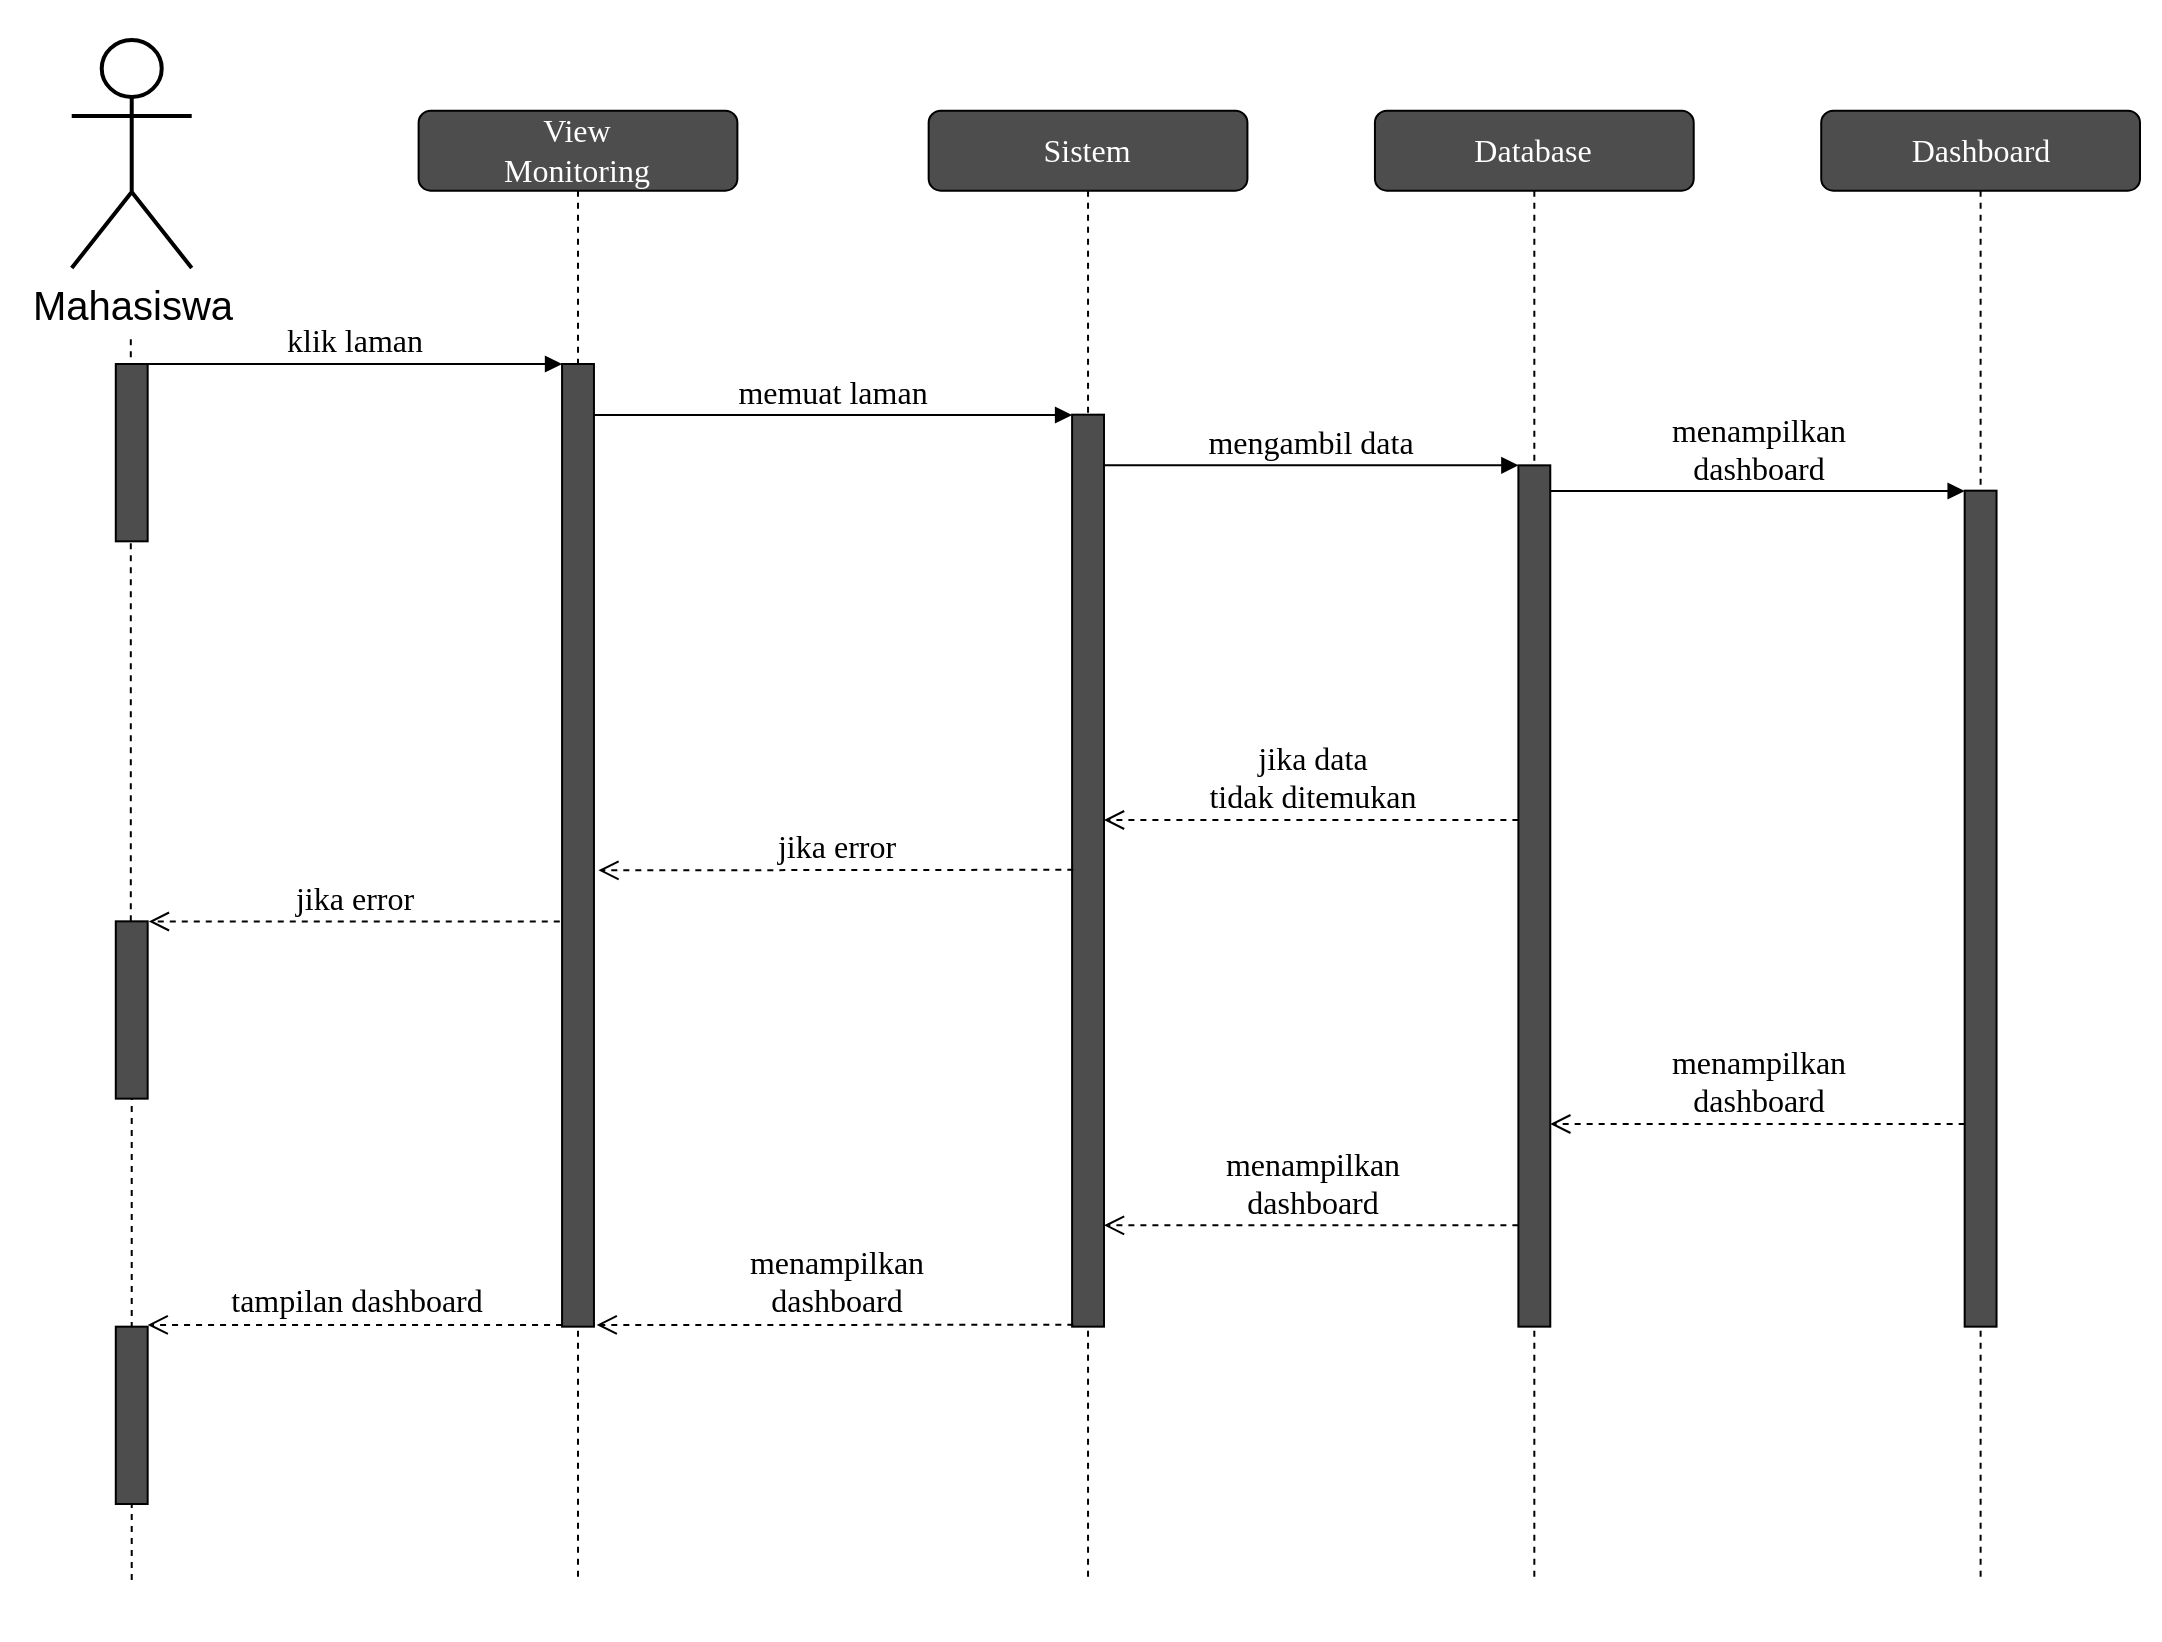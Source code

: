 <mxfile version="21.3.3" type="github">
  <diagram name="Page-1" id="13e1069c-82ec-6db2-03f1-153e76fe0fe0">
    <mxGraphModel dx="1835" dy="1042" grid="1" gridSize="10" guides="1" tooltips="1" connect="1" arrows="1" fold="1" page="1" pageScale="1" pageWidth="1100" pageHeight="850" background="none" math="0" shadow="0">
      <root>
        <mxCell id="0" />
        <mxCell id="1" parent="0" />
        <mxCell id="cns3QZBM6Dh4RrpcEmck-20" value="" style="shape=image;verticalLabelPosition=bottom;labelBackgroundColor=default;verticalAlign=top;imageAspect=0;image=https://coolbackgrounds.io/images/backgrounds/white/pure-white-background-85a2a7fd.jpg;fontSize=16;" vertex="1" parent="1">
          <mxGeometry x="10" y="10" width="1080" height="820" as="geometry" />
        </mxCell>
        <mxCell id="7baba1c4bc27f4b0-2" value="&lt;font color=&quot;#ffffff&quot; style=&quot;font-size: 16px;&quot;&gt;View&lt;br&gt;Monitoring&lt;/font&gt;" style="shape=umlLifeline;perimeter=lifelinePerimeter;whiteSpace=wrap;html=1;container=1;collapsible=0;recursiveResize=0;outlineConnect=0;rounded=1;shadow=0;comic=0;labelBackgroundColor=none;strokeWidth=1;fontFamily=Verdana;fontSize=12;align=center;fillColor=#4D4D4D;" parent="1" vertex="1">
          <mxGeometry x="219.31" y="65.333" width="159.387" height="734.667" as="geometry" />
        </mxCell>
        <mxCell id="7baba1c4bc27f4b0-10" value="" style="html=1;points=[];perimeter=orthogonalPerimeter;rounded=0;shadow=0;comic=0;labelBackgroundColor=none;strokeWidth=1;fontFamily=Verdana;fontSize=12;align=center;fillColor=#4D4D4D;" parent="7baba1c4bc27f4b0-2" vertex="1">
          <mxGeometry x="71.724" y="126.667" width="15.939" height="481.333" as="geometry" />
        </mxCell>
        <mxCell id="cns3QZBM6Dh4RrpcEmck-18" value="tampilan dashboard" style="html=1;verticalAlign=bottom;endArrow=open;dashed=1;endSize=8;labelBackgroundColor=none;fontFamily=Verdana;fontSize=16;edgeStyle=elbowEdgeStyle;elbow=vertical;" edge="1" parent="7baba1c4bc27f4b0-2">
          <mxGeometry relative="1" as="geometry">
            <mxPoint x="-135.479" y="607.126" as="targetPoint" />
            <Array as="points">
              <mxPoint x="-79.693" y="607.126" />
              <mxPoint x="-15.939" y="505.793" />
              <mxPoint x="31.877" y="328.459" />
            </Array>
            <mxPoint x="71.724" y="607.126" as="sourcePoint" />
          </mxGeometry>
        </mxCell>
        <mxCell id="7baba1c4bc27f4b0-3" value="&lt;font color=&quot;#ffffff&quot; style=&quot;font-size: 16px;&quot;&gt;Sistem&lt;/font&gt;" style="shape=umlLifeline;perimeter=lifelinePerimeter;whiteSpace=wrap;html=1;container=1;collapsible=0;recursiveResize=0;outlineConnect=0;rounded=1;shadow=0;comic=0;labelBackgroundColor=none;strokeWidth=1;fontFamily=Verdana;fontSize=12;align=center;fillColor=#4D4D4D;" parent="1" vertex="1">
          <mxGeometry x="474.33" y="65.333" width="159.387" height="734.667" as="geometry" />
        </mxCell>
        <mxCell id="7baba1c4bc27f4b0-13" value="" style="html=1;points=[];perimeter=orthogonalPerimeter;rounded=0;shadow=0;comic=0;labelBackgroundColor=none;strokeWidth=1;fontFamily=Verdana;fontSize=12;align=center;fillColor=#4D4D4D;" parent="7baba1c4bc27f4b0-3" vertex="1">
          <mxGeometry x="71.724" y="152" width="15.939" height="456" as="geometry" />
        </mxCell>
        <mxCell id="7baba1c4bc27f4b0-4" value="&lt;font color=&quot;#ffffff&quot; style=&quot;font-size: 16px; background-color: rgb(77, 77, 77);&quot;&gt;Database&lt;/font&gt;" style="shape=umlLifeline;perimeter=lifelinePerimeter;whiteSpace=wrap;html=1;container=1;collapsible=0;recursiveResize=0;outlineConnect=0;rounded=1;shadow=0;comic=0;labelBackgroundColor=none;strokeWidth=1;fontFamily=Verdana;fontSize=12;align=center;fillColor=#4D4D4D;" parent="1" vertex="1">
          <mxGeometry x="697.471" y="65.333" width="159.387" height="734.667" as="geometry" />
        </mxCell>
        <mxCell id="cns3QZBM6Dh4RrpcEmck-15" value="menampilkan&lt;br style=&quot;border-color: var(--border-color); font-size: 16px;&quot;&gt;dashboard" style="html=1;verticalAlign=bottom;endArrow=open;dashed=1;endSize=8;labelBackgroundColor=none;fontFamily=Verdana;fontSize=16;edgeStyle=elbowEdgeStyle;elbow=vertical;" edge="1" parent="7baba1c4bc27f4b0-4">
          <mxGeometry relative="1" as="geometry">
            <mxPoint x="-135.479" y="557.333" as="targetPoint" />
            <Array as="points">
              <mxPoint x="-79.693" y="557.333" />
              <mxPoint x="-15.939" y="456" />
              <mxPoint x="31.877" y="278.667" />
            </Array>
            <mxPoint x="71.724" y="557.333" as="sourcePoint" />
          </mxGeometry>
        </mxCell>
        <mxCell id="7baba1c4bc27f4b0-5" value="&lt;font color=&quot;#ffffff&quot; style=&quot;font-size: 16px; background-color: rgb(77, 77, 77);&quot;&gt;Dashboard&lt;/font&gt;" style="shape=umlLifeline;perimeter=lifelinePerimeter;whiteSpace=wrap;html=1;container=1;collapsible=0;recursiveResize=0;outlineConnect=0;rounded=1;shadow=0;comic=0;labelBackgroundColor=none;strokeWidth=1;fontFamily=Verdana;fontSize=12;align=center;fillColor=#4D4D4D;" parent="1" vertex="1">
          <mxGeometry x="920.613" y="65.333" width="159.387" height="734.667" as="geometry" />
        </mxCell>
        <mxCell id="7baba1c4bc27f4b0-16" value="" style="html=1;points=[];perimeter=orthogonalPerimeter;rounded=0;shadow=0;comic=0;labelBackgroundColor=none;strokeWidth=1;fontFamily=Verdana;fontSize=12;align=center;fillColor=#4D4D4D;" parent="1" vertex="1">
          <mxGeometry x="769.195" y="242.667" width="15.939" height="430.667" as="geometry" />
        </mxCell>
        <mxCell id="7baba1c4bc27f4b0-17" value="mengambil data" style="html=1;verticalAlign=bottom;endArrow=block;labelBackgroundColor=none;fontFamily=Verdana;fontSize=16;edgeStyle=elbowEdgeStyle;elbow=vertical;" parent="1" source="7baba1c4bc27f4b0-13" target="7baba1c4bc27f4b0-16" edge="1">
          <mxGeometry relative="1" as="geometry">
            <mxPoint x="649.655" y="242.667" as="sourcePoint" />
            <Array as="points">
              <mxPoint x="569.962" y="242.667" />
            </Array>
          </mxGeometry>
        </mxCell>
        <mxCell id="7baba1c4bc27f4b0-19" value="" style="html=1;points=[];perimeter=orthogonalPerimeter;rounded=0;shadow=0;comic=0;labelBackgroundColor=none;strokeWidth=1;fontFamily=Verdana;fontSize=12;align=center;fillColor=#4D4D4D;" parent="1" vertex="1">
          <mxGeometry x="992.337" y="255.333" width="15.939" height="418" as="geometry" />
        </mxCell>
        <mxCell id="7baba1c4bc27f4b0-20" value="menampilkan&lt;br style=&quot;font-size: 16px;&quot;&gt;dashboard" style="html=1;verticalAlign=bottom;endArrow=block;entryX=0;entryY=0;labelBackgroundColor=none;fontFamily=Verdana;fontSize=16;edgeStyle=elbowEdgeStyle;elbow=vertical;" parent="1" source="7baba1c4bc27f4b0-16" target="7baba1c4bc27f4b0-19" edge="1">
          <mxGeometry relative="1" as="geometry">
            <mxPoint x="872.797" y="255.333" as="sourcePoint" />
          </mxGeometry>
        </mxCell>
        <mxCell id="7baba1c4bc27f4b0-21" value="menampilkan&lt;br style=&quot;border-color: var(--border-color); font-size: 16px;&quot;&gt;dashboard" style="html=1;verticalAlign=bottom;endArrow=open;dashed=1;endSize=8;labelBackgroundColor=none;fontFamily=Verdana;fontSize=16;edgeStyle=elbowEdgeStyle;elbow=vertical;" parent="1" source="7baba1c4bc27f4b0-19" target="7baba1c4bc27f4b0-16" edge="1">
          <mxGeometry relative="1" as="geometry">
            <mxPoint x="872.797" y="351.6" as="targetPoint" />
            <Array as="points">
              <mxPoint x="840.92" y="572" />
              <mxPoint x="904.674" y="470.667" />
              <mxPoint x="952.49" y="293.333" />
            </Array>
          </mxGeometry>
        </mxCell>
        <mxCell id="7baba1c4bc27f4b0-11" value="&lt;font style=&quot;font-size: 16px;&quot;&gt;klik laman&lt;/font&gt;" style="html=1;verticalAlign=bottom;endArrow=block;entryX=0;entryY=0;labelBackgroundColor=none;fontFamily=Verdana;fontSize=12;edgeStyle=elbowEdgeStyle;elbow=vertical;" parent="1" source="7baba1c4bc27f4b0-9" target="7baba1c4bc27f4b0-10" edge="1">
          <mxGeometry relative="1" as="geometry">
            <mxPoint x="187.433" y="204.667" as="sourcePoint" />
          </mxGeometry>
        </mxCell>
        <mxCell id="7baba1c4bc27f4b0-14" value="memuat laman" style="html=1;verticalAlign=bottom;endArrow=block;entryX=0;entryY=0;labelBackgroundColor=none;fontFamily=Verdana;fontSize=16;edgeStyle=elbowEdgeStyle;elbow=vertical;" parent="1" source="7baba1c4bc27f4b0-10" target="7baba1c4bc27f4b0-13" edge="1">
          <mxGeometry relative="1" as="geometry">
            <mxPoint x="426.513" y="217.333" as="sourcePoint" />
          </mxGeometry>
        </mxCell>
        <mxCell id="cns3QZBM6Dh4RrpcEmck-2" value="&lt;font style=&quot;font-size: 20px;&quot;&gt;Mahasiswa&lt;/font&gt;" style="shape=umlActor;verticalLabelPosition=bottom;verticalAlign=top;html=1;outlineConnect=0;strokeWidth=2;strokeColor=#000000;" vertex="1" parent="1">
          <mxGeometry x="45.86" y="30" width="60" height="114" as="geometry" />
        </mxCell>
        <mxCell id="cns3QZBM6Dh4RrpcEmck-6" value="jika error" style="html=1;verticalAlign=bottom;endArrow=open;dashed=1;endSize=8;labelBackgroundColor=none;fontFamily=Verdana;fontSize=16;entryX=1.038;entryY=0.001;entryDx=0;entryDy=0;entryPerimeter=0;exitX=-0.072;exitY=0.579;exitDx=0;exitDy=0;exitPerimeter=0;" edge="1" parent="1" source="7baba1c4bc27f4b0-10" target="cns3QZBM6Dh4RrpcEmck-10">
          <mxGeometry relative="1" as="geometry">
            <mxPoint x="123.678" y="470.667" as="targetPoint" />
            <mxPoint x="267.126" y="470.667" as="sourcePoint" />
          </mxGeometry>
        </mxCell>
        <mxCell id="cns3QZBM6Dh4RrpcEmck-9" value="" style="endArrow=none;dashed=1;html=1;rounded=0;" edge="1" parent="1" source="cns3QZBM6Dh4RrpcEmck-10">
          <mxGeometry width="50" height="50" relative="1" as="geometry">
            <mxPoint x="75.862" y="800" as="sourcePoint" />
            <mxPoint x="75.4" y="179.333" as="targetPoint" />
          </mxGeometry>
        </mxCell>
        <mxCell id="7baba1c4bc27f4b0-9" value="" style="html=1;points=[];perimeter=orthogonalPerimeter;rounded=0;shadow=0;comic=0;labelBackgroundColor=none;strokeWidth=1;fontFamily=Verdana;fontSize=12;align=center;fillColor=#4D4D4D;" parent="1" vertex="1">
          <mxGeometry x="67.893" y="192" width="15.939" height="88.667" as="geometry" />
        </mxCell>
        <mxCell id="cns3QZBM6Dh4RrpcEmck-11" value="" style="endArrow=none;dashed=1;html=1;rounded=0;" edge="1" parent="1" target="cns3QZBM6Dh4RrpcEmck-10">
          <mxGeometry width="50" height="50" relative="1" as="geometry">
            <mxPoint x="75.862" y="800" as="sourcePoint" />
            <mxPoint x="75.4" y="179.333" as="targetPoint" />
          </mxGeometry>
        </mxCell>
        <mxCell id="cns3QZBM6Dh4RrpcEmck-10" value="" style="html=1;points=[];perimeter=orthogonalPerimeter;rounded=0;shadow=0;comic=0;labelBackgroundColor=none;strokeWidth=1;fontFamily=Verdana;fontSize=12;align=center;fillColor=#4D4D4D;" vertex="1" parent="1">
          <mxGeometry x="67.893" y="470.667" width="15.939" height="88.667" as="geometry" />
        </mxCell>
        <mxCell id="cns3QZBM6Dh4RrpcEmck-13" value="jika data&lt;br style=&quot;font-size: 16px;&quot;&gt;tidak ditemukan" style="html=1;verticalAlign=bottom;endArrow=open;dashed=1;endSize=8;labelBackgroundColor=none;fontFamily=Verdana;fontSize=16;entryX=1.038;entryY=0.001;entryDx=0;entryDy=0;entryPerimeter=0;exitX=-0.017;exitY=0.536;exitDx=0;exitDy=0;exitPerimeter=0;" edge="1" parent="1">
          <mxGeometry relative="1" as="geometry">
            <mxPoint x="561.992" y="420" as="targetPoint" />
            <mxPoint x="769.195" y="420" as="sourcePoint" />
          </mxGeometry>
        </mxCell>
        <mxCell id="cns3QZBM6Dh4RrpcEmck-14" value="jika error" style="html=1;verticalAlign=bottom;endArrow=open;dashed=1;endSize=8;labelBackgroundColor=none;fontFamily=Verdana;fontSize=16;entryX=1.141;entryY=0.526;entryDx=0;entryDy=0;entryPerimeter=0;exitX=0.038;exitY=0.499;exitDx=0;exitDy=0;exitPerimeter=0;" edge="1" parent="1" source="7baba1c4bc27f4b0-13" target="7baba1c4bc27f4b0-10">
          <mxGeometry relative="1" as="geometry">
            <mxPoint x="330.881" y="444.903" as="targetPoint" />
            <mxPoint x="536.49" y="444.903" as="sourcePoint" />
          </mxGeometry>
        </mxCell>
        <mxCell id="cns3QZBM6Dh4RrpcEmck-16" value="menampilkan&lt;br style=&quot;border-color: var(--border-color); font-size: 16px;&quot;&gt;dashboard" style="html=1;verticalAlign=bottom;endArrow=open;dashed=1;endSize=8;labelBackgroundColor=none;fontFamily=Verdana;fontSize=16;edgeStyle=elbowEdgeStyle;elbow=vertical;exitX=0.038;exitY=0.998;exitDx=0;exitDy=0;exitPerimeter=0;entryX=1.086;entryY=0.998;entryDx=0;entryDy=0;entryPerimeter=0;" edge="1" parent="1" source="7baba1c4bc27f4b0-13" target="7baba1c4bc27f4b0-10">
          <mxGeometry relative="1" as="geometry">
            <mxPoint x="330.881" y="672.459" as="targetPoint" />
            <Array as="points">
              <mxPoint x="386.667" y="672.459" />
              <mxPoint x="450.421" y="571.126" />
              <mxPoint x="498.238" y="393.793" />
            </Array>
            <mxPoint x="538.084" y="672.459" as="sourcePoint" />
          </mxGeometry>
        </mxCell>
        <mxCell id="cns3QZBM6Dh4RrpcEmck-17" value="" style="html=1;points=[];perimeter=orthogonalPerimeter;rounded=0;shadow=0;comic=0;labelBackgroundColor=none;strokeWidth=1;fontFamily=Verdana;fontSize=12;align=center;fillColor=#4D4D4D;" vertex="1" parent="1">
          <mxGeometry x="67.893" y="673.333" width="15.939" height="88.667" as="geometry" />
        </mxCell>
      </root>
    </mxGraphModel>
  </diagram>
</mxfile>

